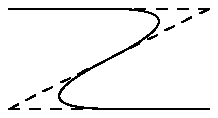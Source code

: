 .PS
line dashed right 1 then down .5 left 1 then right 1
spline from start of last line right 1 then down .5 left 1 then right 1
.PE
